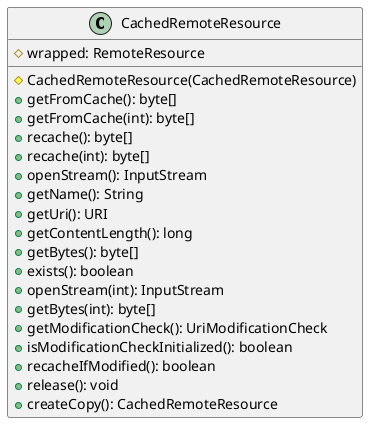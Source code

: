 @startuml

    class CachedRemoteResource [[CachedRemoteResource.html]] {
        #wrapped: RemoteResource
        #CachedRemoteResource(CachedRemoteResource)
        +getFromCache(): byte[]
        +getFromCache(int): byte[]
        +recache(): byte[]
        +recache(int): byte[]
        +openStream(): InputStream
        +getName(): String
        +getUri(): URI
        +getContentLength(): long
        +getBytes(): byte[]
        +exists(): boolean
        +openStream(int): InputStream
        +getBytes(int): byte[]
        +getModificationCheck(): UriModificationCheck
        +isModificationCheckInitialized(): boolean
        +recacheIfModified(): boolean
        +release(): void
        +createCopy(): CachedRemoteResource
    }

@enduml
